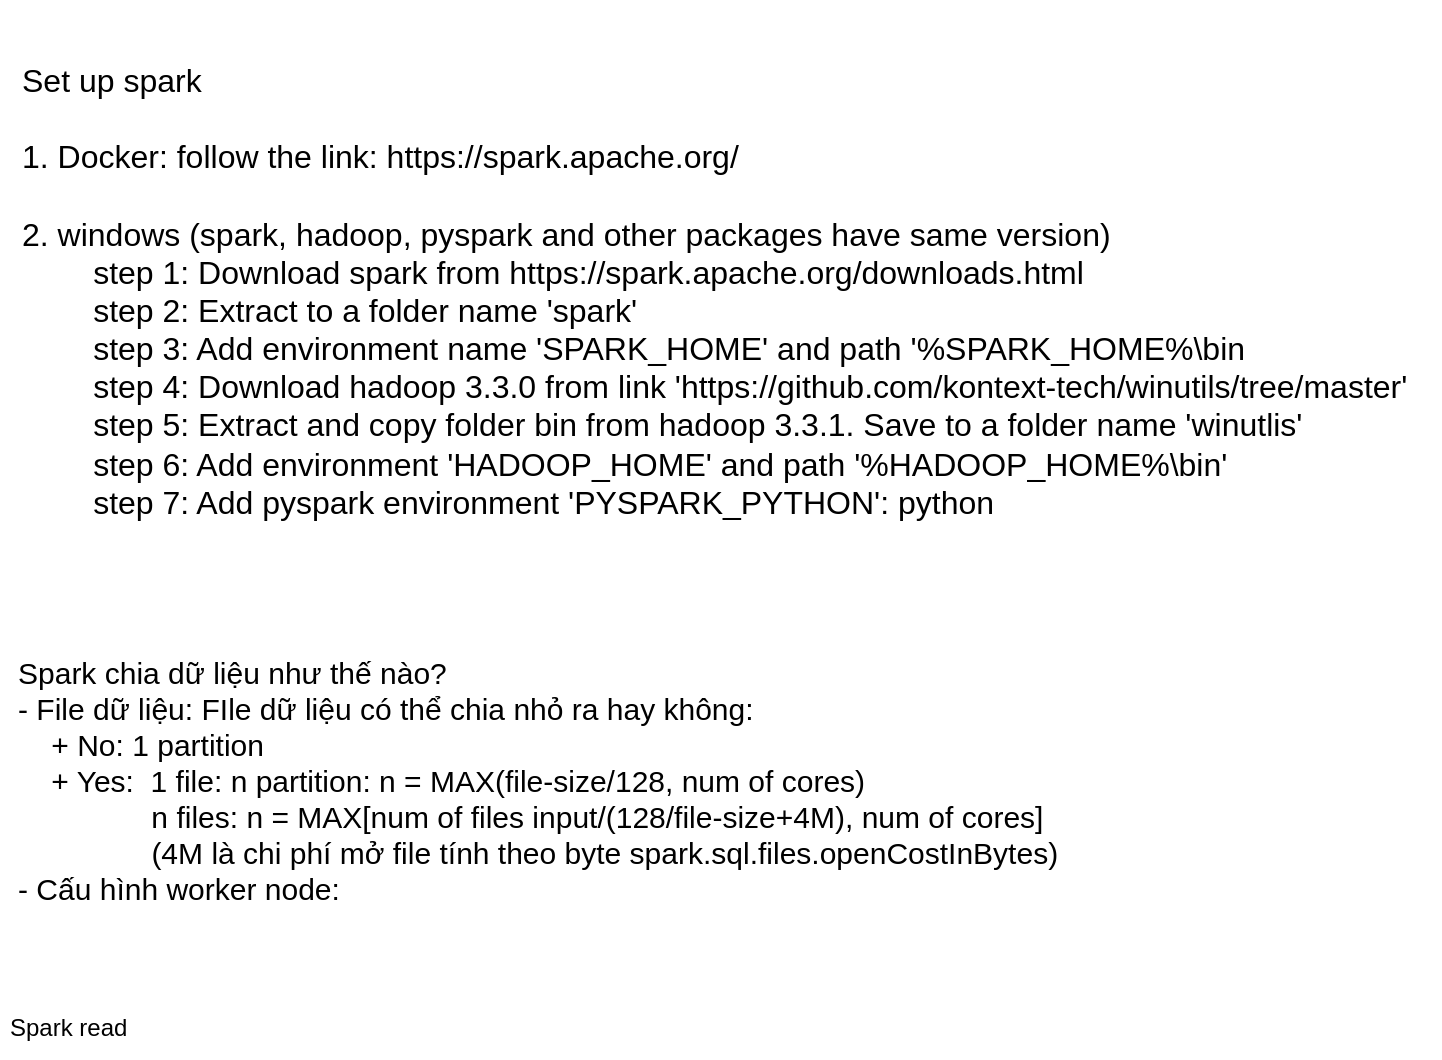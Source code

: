 <mxfile version="24.7.16">
  <diagram name="Page-1" id="QxGQDab-3IP6S6Nk2ZQG">
    <mxGraphModel dx="1050" dy="557" grid="0" gridSize="10" guides="1" tooltips="1" connect="1" arrows="1" fold="1" page="1" pageScale="1" pageWidth="3300" pageHeight="4681" math="0" shadow="0">
      <root>
        <mxCell id="0" />
        <mxCell id="1" parent="0" />
        <mxCell id="e4KKcf-cGvebuYbtwIIO-2" value="Set up spark&lt;div style=&quot;font-size: 16px;&quot;&gt;&lt;br style=&quot;font-size: 16px;&quot;&gt;&lt;/div&gt;&lt;div style=&quot;font-size: 16px;&quot;&gt;1. Docker: follow the link: https://spark.apache.org/&lt;br style=&quot;font-size: 16px;&quot;&gt;&lt;/div&gt;&lt;div style=&quot;font-size: 16px;&quot;&gt;&lt;br style=&quot;font-size: 16px;&quot;&gt;&lt;/div&gt;&lt;div style=&quot;font-size: 16px;&quot;&gt;2. windows (spark, hadoop, pyspark and other packages have same version)&lt;/div&gt;&lt;div style=&quot;font-size: 16px;&quot;&gt;&amp;nbsp;&lt;span style=&quot;white-space: pre; font-size: 16px;&quot;&gt;&#x9;&lt;/span&gt;step 1: Download spark from https://spark.apache.org/downloads.html&lt;/div&gt;&lt;div style=&quot;font-size: 16px;&quot;&gt;&lt;span style=&quot;white-space: pre; font-size: 16px;&quot;&gt;&#x9;&lt;/span&gt;step 2: Extract to a folder name &#39;spark&#39;&lt;br style=&quot;font-size: 16px;&quot;&gt;&lt;/div&gt;&lt;div style=&quot;font-size: 16px;&quot;&gt;&lt;span style=&quot;white-space: pre; font-size: 16px;&quot;&gt;&#x9;&lt;/span&gt;step 3: Add environment name &#39;SPARK_HOME&#39; and path &#39;%SPARK_HOME%\bin&amp;nbsp;&lt;br style=&quot;font-size: 16px;&quot;&gt;&lt;/div&gt;&lt;div style=&quot;font-size: 16px;&quot;&gt;&lt;span style=&quot;white-space: pre; font-size: 16px;&quot;&gt;&#x9;&lt;/span&gt;step 4: Download hadoop 3.3.0 from link &#39;https://github.com/kontext-tech/winutils/tree/master&#39;&lt;br style=&quot;font-size: 16px;&quot;&gt;&lt;/div&gt;&lt;div style=&quot;font-size: 16px;&quot;&gt;&lt;span style=&quot;white-space: pre; font-size: 16px;&quot;&gt;&#x9;&lt;/span&gt;step 5: Extract and copy folder bin from hadoop 3.3.1. Save to a folder name &#39;winutlis&#39;&lt;br style=&quot;font-size: 16px;&quot;&gt;&lt;/div&gt;&lt;div style=&quot;font-size: 16px;&quot;&gt;&lt;span style=&quot;white-space: pre; font-size: 16px;&quot;&gt;&#x9;&lt;/span&gt;step 6: Add environment &#39;HADOOP_HOME&#39; and path &#39;%HADOOP_HOME%\bin&#39;&lt;br style=&quot;font-size: 16px;&quot;&gt;&lt;/div&gt;&lt;div style=&quot;font-size: 16px;&quot;&gt;&lt;span style=&quot;white-space: pre; font-size: 16px;&quot;&gt;&#x9;&lt;/span&gt;step 7: Add pyspark environment &#39;PYSPARK_PYTHON&#39;: python&lt;/div&gt;&lt;div style=&quot;font-size: 16px;&quot;&gt;&lt;br style=&quot;font-size: 16px;&quot;&gt;&lt;/div&gt;" style="text;html=1;align=left;verticalAlign=middle;whiteSpace=wrap;rounded=0;fontSize=16;spacing=11;spacingTop=0;textShadow=0;labelBorderColor=none;labelBackgroundColor=none;spacingLeft=0;" parent="1" vertex="1">
          <mxGeometry x="31" y="22" width="714" height="310" as="geometry" />
        </mxCell>
        <mxCell id="XzYTENeTjECc_HRz9cSZ-1" value="&lt;font style=&quot;font-size: 15px;&quot;&gt;Spark chia dữ liệu như thế nào?&lt;/font&gt;&lt;div style=&quot;font-size: 15px;&quot;&gt;&lt;font style=&quot;font-size: 15px;&quot;&gt;- File dữ liệu: FIle dữ liệu có thể chia nhỏ ra hay không:&lt;/font&gt;&lt;/div&gt;&lt;div style=&quot;font-size: 15px;&quot;&gt;&lt;font style=&quot;font-size: 15px;&quot;&gt;&amp;nbsp; &amp;nbsp; + No: 1 partition&lt;/font&gt;&lt;/div&gt;&lt;div style=&quot;font-size: 15px;&quot;&gt;&lt;font style=&quot;font-size: 15px;&quot;&gt;&amp;nbsp; &amp;nbsp; + Yes:&amp;nbsp; 1 file: n partition: n = MAX(file-size/128, num of cores)&lt;/font&gt;&lt;/div&gt;&lt;div style=&quot;font-size: 15px;&quot;&gt;&lt;font style=&quot;font-size: 15px;&quot;&gt;&amp;nbsp; &amp;nbsp; &amp;nbsp; &amp;nbsp; &amp;nbsp; &amp;nbsp; &amp;nbsp; &amp;nbsp; n files: n = MAX[num of files input/(128/file-size+4M), num of cores]&lt;/font&gt;&lt;/div&gt;&lt;div style=&quot;font-size: 15px;&quot;&gt;&lt;font style=&quot;font-size: 15px;&quot;&gt;&lt;span style=&quot;white-space: pre;&quot;&gt;&#x9;&lt;/span&gt;&lt;span style=&quot;white-space: pre;&quot;&gt;&#x9;&lt;/span&gt;(4M là chi phí mở file tính theo byte spark.sql.files.openCostInBytes)&lt;br&gt;&lt;/font&gt;&lt;/div&gt;&lt;div style=&quot;font-size: 15px;&quot;&gt;&lt;font style=&quot;font-size: 15px;&quot;&gt;- Cấu hình worker node:&amp;nbsp;&lt;/font&gt;&lt;/div&gt;" style="text;html=1;align=left;verticalAlign=middle;whiteSpace=wrap;rounded=0;" parent="1" vertex="1">
          <mxGeometry x="38" y="314" width="713" height="196" as="geometry" />
        </mxCell>
        <mxCell id="jc0ewD2t6MejfZoEfdAX-1" value="Spark read" style="text;html=1;align=left;verticalAlign=middle;whiteSpace=wrap;rounded=0;" vertex="1" parent="1">
          <mxGeometry x="34" y="521" width="704" height="30" as="geometry" />
        </mxCell>
      </root>
    </mxGraphModel>
  </diagram>
</mxfile>
